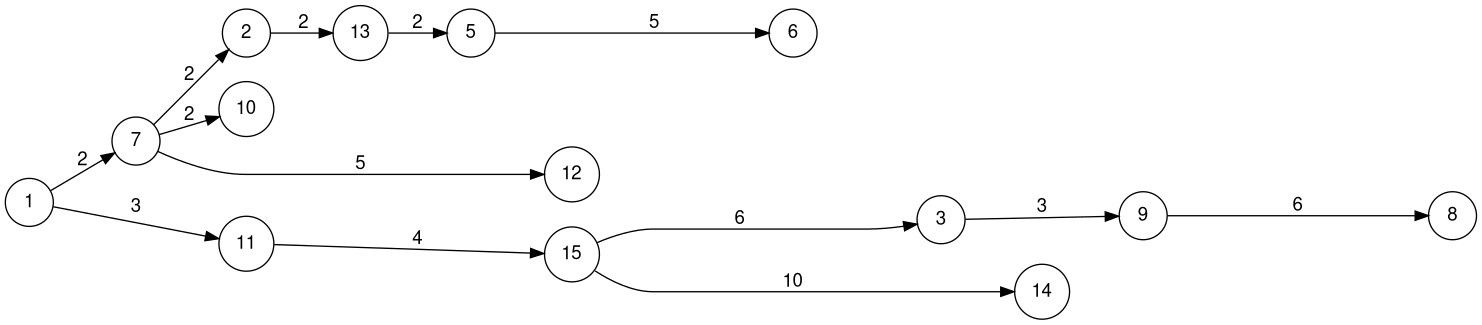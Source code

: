 @startdot
digraph a {
    fontname="Helvetica,Arial,sans-serif"
    node [fontname="Helvetica,Arial,sans-serif"]
    edge [fontname="Helvetica,Arial,sans-serif"]
    rankdir=LR;
    node [shape = circle];
    edge[arrowhead="normal"];
    1 -> 7 [label = "2", minlen=1];
    1 -> 11 [label = "3", minlen=2];
    2 -> 13 [label = "2", minlen=1];
    3 -> 9 [label = "3", minlen=2];
    5 -> 6 [label = "5", minlen=4];
    7 -> 2 [label = "2", minlen=1];
    7 -> 10 [label = "2", minlen=1];
    7 -> 12 [label = "5", minlen=4];
    9 -> 8 [label = "6", minlen=5];
    11 -> 15 [label = "4", minlen=3];
    13 -> 5 [label = "2", minlen=1];
    15 -> 3 [label = "6", minlen=5];
    15 -> 14 [label = "10", minlen=6];
}
@enddot
